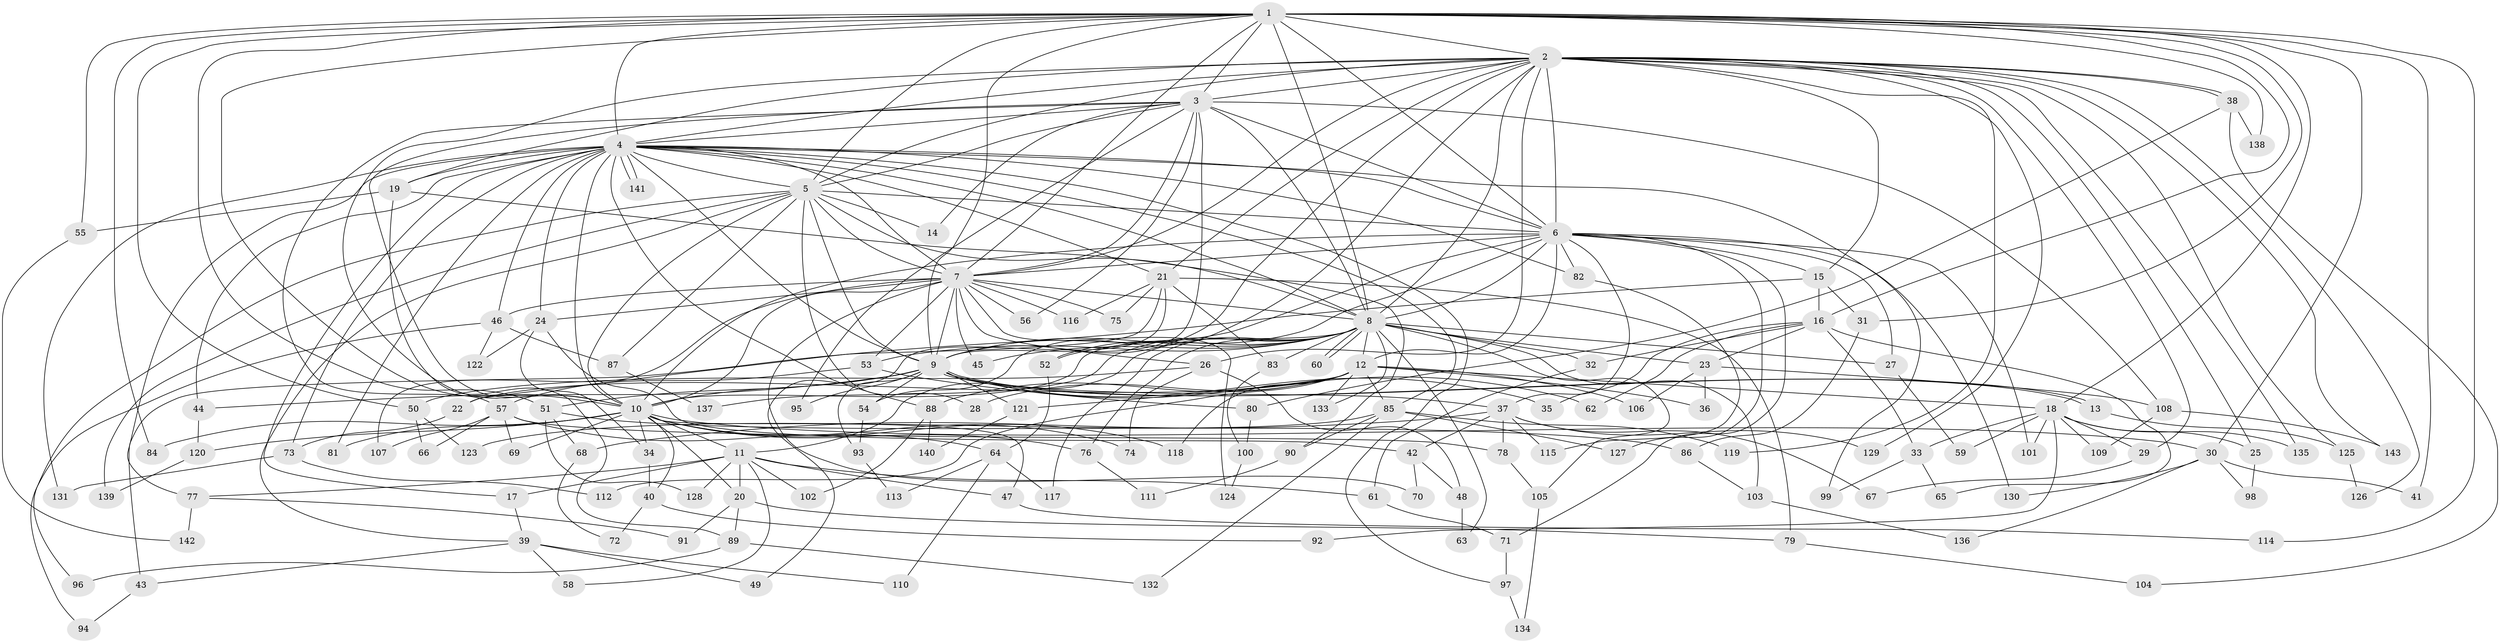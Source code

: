 // coarse degree distribution, {13: 0.014084507042253521, 30: 0.014084507042253521, 19: 0.014084507042253521, 2: 0.43661971830985913, 1: 0.07042253521126761, 7: 0.014084507042253521, 4: 0.1267605633802817, 10: 0.014084507042253521, 3: 0.16901408450704225, 6: 0.028169014084507043, 5: 0.04225352112676056, 8: 0.014084507042253521, 12: 0.014084507042253521, 11: 0.014084507042253521, 20: 0.014084507042253521}
// Generated by graph-tools (version 1.1) at 2025/46/03/04/25 21:46:34]
// undirected, 143 vertices, 311 edges
graph export_dot {
graph [start="1"]
  node [color=gray90,style=filled];
  1;
  2;
  3;
  4;
  5;
  6;
  7;
  8;
  9;
  10;
  11;
  12;
  13;
  14;
  15;
  16;
  17;
  18;
  19;
  20;
  21;
  22;
  23;
  24;
  25;
  26;
  27;
  28;
  29;
  30;
  31;
  32;
  33;
  34;
  35;
  36;
  37;
  38;
  39;
  40;
  41;
  42;
  43;
  44;
  45;
  46;
  47;
  48;
  49;
  50;
  51;
  52;
  53;
  54;
  55;
  56;
  57;
  58;
  59;
  60;
  61;
  62;
  63;
  64;
  65;
  66;
  67;
  68;
  69;
  70;
  71;
  72;
  73;
  74;
  75;
  76;
  77;
  78;
  79;
  80;
  81;
  82;
  83;
  84;
  85;
  86;
  87;
  88;
  89;
  90;
  91;
  92;
  93;
  94;
  95;
  96;
  97;
  98;
  99;
  100;
  101;
  102;
  103;
  104;
  105;
  106;
  107;
  108;
  109;
  110;
  111;
  112;
  113;
  114;
  115;
  116;
  117;
  118;
  119;
  120;
  121;
  122;
  123;
  124;
  125;
  126;
  127;
  128;
  129;
  130;
  131;
  132;
  133;
  134;
  135;
  136;
  137;
  138;
  139;
  140;
  141;
  142;
  143;
  1 -- 2;
  1 -- 3;
  1 -- 4;
  1 -- 5;
  1 -- 6;
  1 -- 7;
  1 -- 8;
  1 -- 9;
  1 -- 10;
  1 -- 16;
  1 -- 18;
  1 -- 30;
  1 -- 31;
  1 -- 41;
  1 -- 50;
  1 -- 51;
  1 -- 55;
  1 -- 84;
  1 -- 114;
  1 -- 138;
  2 -- 3;
  2 -- 4;
  2 -- 5;
  2 -- 6;
  2 -- 7;
  2 -- 8;
  2 -- 9;
  2 -- 10;
  2 -- 15;
  2 -- 19;
  2 -- 21;
  2 -- 25;
  2 -- 26;
  2 -- 29;
  2 -- 38;
  2 -- 38;
  2 -- 54;
  2 -- 119;
  2 -- 125;
  2 -- 126;
  2 -- 129;
  2 -- 135;
  2 -- 143;
  3 -- 4;
  3 -- 5;
  3 -- 6;
  3 -- 7;
  3 -- 8;
  3 -- 9;
  3 -- 10;
  3 -- 14;
  3 -- 56;
  3 -- 57;
  3 -- 95;
  3 -- 108;
  4 -- 5;
  4 -- 6;
  4 -- 7;
  4 -- 8;
  4 -- 9;
  4 -- 10;
  4 -- 17;
  4 -- 19;
  4 -- 21;
  4 -- 24;
  4 -- 44;
  4 -- 46;
  4 -- 73;
  4 -- 77;
  4 -- 81;
  4 -- 82;
  4 -- 85;
  4 -- 88;
  4 -- 97;
  4 -- 99;
  4 -- 131;
  4 -- 141;
  4 -- 141;
  5 -- 6;
  5 -- 7;
  5 -- 8;
  5 -- 9;
  5 -- 10;
  5 -- 14;
  5 -- 28;
  5 -- 39;
  5 -- 87;
  5 -- 96;
  5 -- 139;
  6 -- 7;
  6 -- 8;
  6 -- 9;
  6 -- 10;
  6 -- 12;
  6 -- 15;
  6 -- 27;
  6 -- 37;
  6 -- 52;
  6 -- 71;
  6 -- 82;
  6 -- 101;
  6 -- 127;
  6 -- 130;
  7 -- 8;
  7 -- 9;
  7 -- 10;
  7 -- 24;
  7 -- 26;
  7 -- 45;
  7 -- 46;
  7 -- 53;
  7 -- 56;
  7 -- 70;
  7 -- 75;
  7 -- 107;
  7 -- 116;
  7 -- 124;
  8 -- 9;
  8 -- 10;
  8 -- 11;
  8 -- 12;
  8 -- 23;
  8 -- 27;
  8 -- 32;
  8 -- 45;
  8 -- 52;
  8 -- 53;
  8 -- 60;
  8 -- 60;
  8 -- 63;
  8 -- 76;
  8 -- 83;
  8 -- 103;
  8 -- 105;
  8 -- 117;
  8 -- 133;
  8 -- 137;
  9 -- 10;
  9 -- 13;
  9 -- 13;
  9 -- 35;
  9 -- 37;
  9 -- 44;
  9 -- 51;
  9 -- 54;
  9 -- 62;
  9 -- 93;
  9 -- 95;
  9 -- 121;
  10 -- 11;
  10 -- 20;
  10 -- 30;
  10 -- 34;
  10 -- 40;
  10 -- 47;
  10 -- 69;
  10 -- 74;
  10 -- 76;
  10 -- 81;
  10 -- 84;
  10 -- 118;
  10 -- 120;
  11 -- 17;
  11 -- 20;
  11 -- 47;
  11 -- 58;
  11 -- 61;
  11 -- 77;
  11 -- 102;
  11 -- 128;
  12 -- 18;
  12 -- 22;
  12 -- 28;
  12 -- 36;
  12 -- 85;
  12 -- 88;
  12 -- 106;
  12 -- 112;
  12 -- 118;
  12 -- 121;
  12 -- 133;
  13 -- 125;
  15 -- 16;
  15 -- 31;
  15 -- 43;
  16 -- 23;
  16 -- 32;
  16 -- 33;
  16 -- 35;
  16 -- 62;
  16 -- 65;
  17 -- 39;
  18 -- 25;
  18 -- 29;
  18 -- 33;
  18 -- 59;
  18 -- 92;
  18 -- 101;
  18 -- 109;
  18 -- 135;
  19 -- 55;
  19 -- 89;
  19 -- 90;
  20 -- 79;
  20 -- 89;
  20 -- 91;
  21 -- 22;
  21 -- 49;
  21 -- 75;
  21 -- 79;
  21 -- 83;
  21 -- 116;
  22 -- 73;
  23 -- 36;
  23 -- 106;
  23 -- 108;
  24 -- 34;
  24 -- 42;
  24 -- 122;
  25 -- 98;
  26 -- 48;
  26 -- 50;
  26 -- 74;
  27 -- 59;
  29 -- 67;
  30 -- 41;
  30 -- 98;
  30 -- 130;
  30 -- 136;
  31 -- 86;
  32 -- 61;
  33 -- 65;
  33 -- 99;
  34 -- 40;
  37 -- 42;
  37 -- 67;
  37 -- 68;
  37 -- 78;
  37 -- 115;
  37 -- 129;
  38 -- 80;
  38 -- 104;
  38 -- 138;
  39 -- 43;
  39 -- 49;
  39 -- 58;
  39 -- 110;
  40 -- 72;
  40 -- 92;
  42 -- 48;
  42 -- 70;
  43 -- 94;
  44 -- 120;
  46 -- 87;
  46 -- 94;
  46 -- 122;
  47 -- 114;
  48 -- 63;
  50 -- 66;
  50 -- 123;
  51 -- 68;
  51 -- 86;
  51 -- 128;
  52 -- 64;
  53 -- 57;
  53 -- 80;
  54 -- 93;
  55 -- 142;
  57 -- 64;
  57 -- 66;
  57 -- 69;
  57 -- 78;
  57 -- 107;
  61 -- 71;
  64 -- 110;
  64 -- 113;
  64 -- 117;
  68 -- 72;
  71 -- 97;
  73 -- 112;
  73 -- 131;
  76 -- 111;
  77 -- 91;
  77 -- 142;
  78 -- 105;
  79 -- 104;
  80 -- 100;
  82 -- 115;
  83 -- 100;
  85 -- 90;
  85 -- 119;
  85 -- 123;
  85 -- 127;
  85 -- 132;
  86 -- 103;
  87 -- 137;
  88 -- 102;
  88 -- 140;
  89 -- 96;
  89 -- 132;
  90 -- 111;
  93 -- 113;
  97 -- 134;
  100 -- 124;
  103 -- 136;
  105 -- 134;
  108 -- 109;
  108 -- 143;
  120 -- 139;
  121 -- 140;
  125 -- 126;
}
